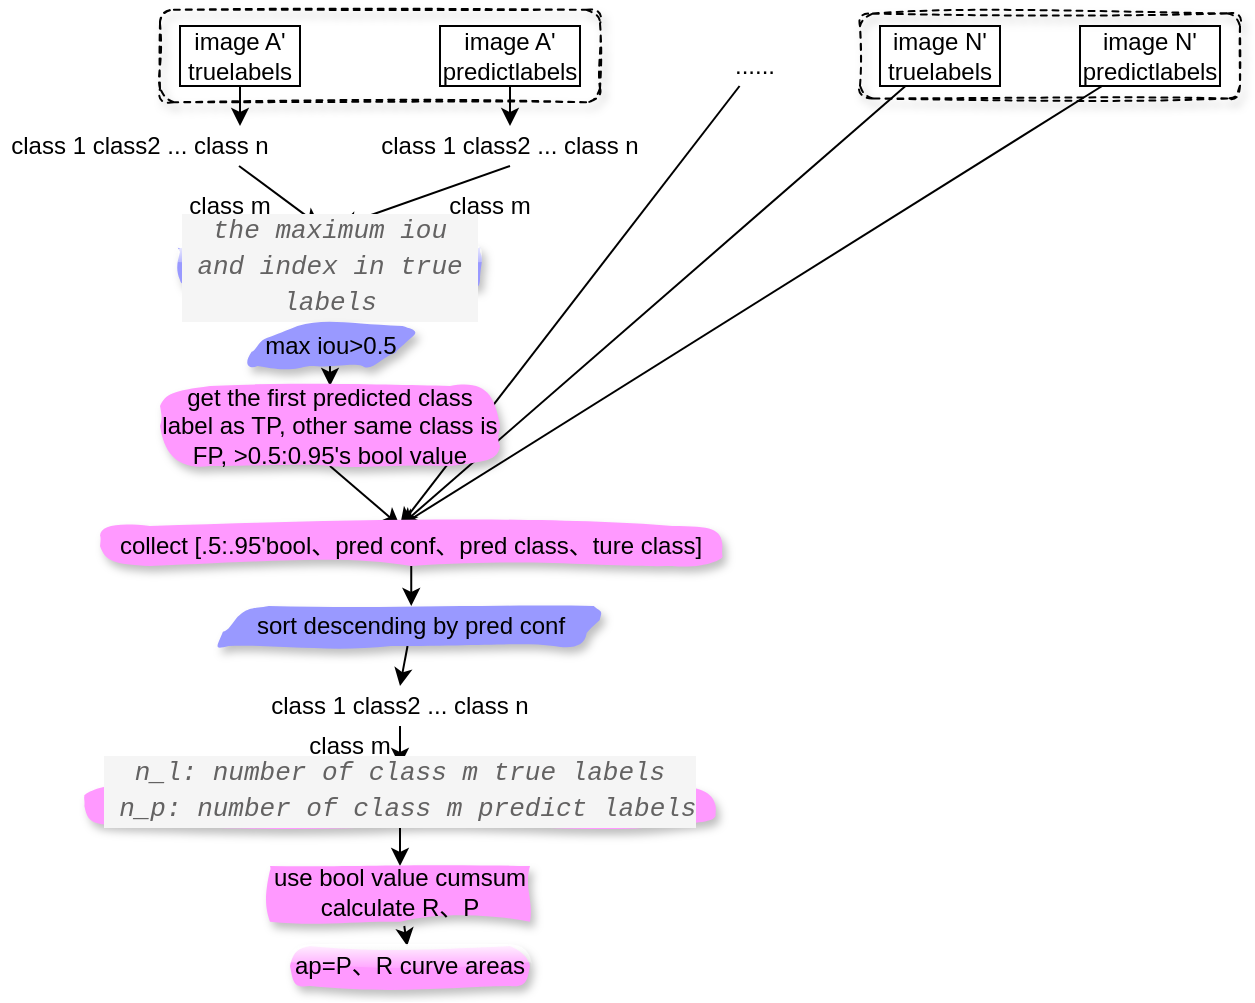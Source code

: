 <mxfile>
    <diagram id="5RPYAf9UDymssBbNiKYn" name="第 1 页">
        <mxGraphModel dx="747" dy="625" grid="1" gridSize="10" guides="1" tooltips="1" connect="1" arrows="1" fold="1" page="1" pageScale="1" pageWidth="850" pageHeight="1100" math="0" shadow="0">
            <root>
                <mxCell id="0"/>
                <mxCell id="1" parent="0"/>
                <mxCell id="2" value="image A' truelabels" style="rounded=0;whiteSpace=wrap;html=1;" vertex="1" parent="1">
                    <mxGeometry x="140" y="80" width="60" height="30" as="geometry"/>
                </mxCell>
                <mxCell id="3" value="image A'&lt;br&gt;predictlabels" style="rounded=0;whiteSpace=wrap;html=1;" vertex="1" parent="1">
                    <mxGeometry x="270" y="80" width="70" height="30" as="geometry"/>
                </mxCell>
                <mxCell id="4" value="" style="endArrow=classic;html=1;" edge="1" parent="1">
                    <mxGeometry width="50" height="50" relative="1" as="geometry">
                        <mxPoint x="170" y="110" as="sourcePoint"/>
                        <mxPoint x="170" y="130" as="targetPoint"/>
                    </mxGeometry>
                </mxCell>
                <mxCell id="7" value="class 1 class2 ... class n" style="text;html=1;strokeColor=none;fillColor=none;align=center;verticalAlign=middle;whiteSpace=wrap;rounded=0;" vertex="1" parent="1">
                    <mxGeometry x="50" y="130" width="140" height="20" as="geometry"/>
                </mxCell>
                <mxCell id="11" value="" style="endArrow=classic;html=1;" edge="1" parent="1">
                    <mxGeometry width="50" height="50" relative="1" as="geometry">
                        <mxPoint x="169.5" y="150" as="sourcePoint"/>
                        <mxPoint x="210" y="180" as="targetPoint"/>
                    </mxGeometry>
                </mxCell>
                <mxCell id="15" style="edgeStyle=none;html=1;exitX=0.5;exitY=1;exitDx=0;exitDy=0;" edge="1" parent="1" source="12">
                    <mxGeometry relative="1" as="geometry">
                        <mxPoint x="220" y="180" as="targetPoint"/>
                    </mxGeometry>
                </mxCell>
                <mxCell id="12" value="class 1 class2 ... class n" style="text;html=1;strokeColor=none;fillColor=none;align=center;verticalAlign=middle;whiteSpace=wrap;rounded=0;" vertex="1" parent="1">
                    <mxGeometry x="235" y="130" width="140" height="20" as="geometry"/>
                </mxCell>
                <mxCell id="14" value="" style="endArrow=classic;html=1;entryX=0.5;entryY=0;entryDx=0;entryDy=0;exitX=0.5;exitY=1;exitDx=0;exitDy=0;" edge="1" parent="1" source="3" target="12">
                    <mxGeometry width="50" height="50" relative="1" as="geometry">
                        <mxPoint x="180" y="120" as="sourcePoint"/>
                        <mxPoint x="180" y="140" as="targetPoint"/>
                    </mxGeometry>
                </mxCell>
                <mxCell id="16" value="class m" style="text;html=1;strokeColor=none;fillColor=none;align=center;verticalAlign=middle;whiteSpace=wrap;rounded=0;" vertex="1" parent="1">
                    <mxGeometry x="140" y="160" width="50" height="20" as="geometry"/>
                </mxCell>
                <mxCell id="18" value="class m" style="text;html=1;strokeColor=none;fillColor=none;align=center;verticalAlign=middle;whiteSpace=wrap;rounded=0;" vertex="1" parent="1">
                    <mxGeometry x="270" y="160" width="50" height="20" as="geometry"/>
                </mxCell>
                <mxCell id="28" style="edgeStyle=none;html=1;" edge="1" parent="1" source="19">
                    <mxGeometry relative="1" as="geometry">
                        <mxPoint x="250" y="330" as="targetPoint"/>
                    </mxGeometry>
                </mxCell>
                <mxCell id="19" value="image N'&lt;br&gt;predictlabels" style="rounded=0;whiteSpace=wrap;html=1;" vertex="1" parent="1">
                    <mxGeometry x="590" y="80" width="70" height="30" as="geometry"/>
                </mxCell>
                <mxCell id="27" style="edgeStyle=none;html=1;" edge="1" parent="1" source="20">
                    <mxGeometry relative="1" as="geometry">
                        <mxPoint x="250" y="330" as="targetPoint"/>
                    </mxGeometry>
                </mxCell>
                <mxCell id="20" value="image N' truelabels" style="rounded=0;whiteSpace=wrap;html=1;" vertex="1" parent="1">
                    <mxGeometry x="490" y="80" width="60" height="30" as="geometry"/>
                </mxCell>
                <mxCell id="29" style="edgeStyle=none;html=1;" edge="1" parent="1" source="21">
                    <mxGeometry relative="1" as="geometry">
                        <mxPoint x="250" y="330" as="targetPoint"/>
                    </mxGeometry>
                </mxCell>
                <mxCell id="21" value="......" style="text;html=1;strokeColor=none;fillColor=none;align=center;verticalAlign=middle;whiteSpace=wrap;rounded=0;" vertex="1" parent="1">
                    <mxGeometry x="375" y="90" width="105" height="20" as="geometry"/>
                </mxCell>
                <mxCell id="24" value="" style="edgeStyle=none;html=1;" edge="1" parent="1" source="22" target="23">
                    <mxGeometry relative="1" as="geometry"/>
                </mxCell>
                <mxCell id="22" value="&lt;div style=&quot;color: rgb(51 , 51 , 51) ; background-color: rgb(245 , 245 , 245) ; font-family: &amp;#34;consolas&amp;#34; , &amp;#34;courier new&amp;#34; , monospace ; font-size: 13px ; line-height: 18px&quot;&gt;&lt;span style=&quot;color: #636262 ; font-style: italic&quot;&gt;the maximum iou and index in true labels&lt;/span&gt;&lt;/div&gt;" style="text;html=1;strokeColor=none;align=center;verticalAlign=middle;whiteSpace=wrap;rounded=1;shadow=1;glass=1;sketch=1;dashed=1;fillStyle=solid;fillColor=#9999FF;" vertex="1" parent="1">
                    <mxGeometry x="140" y="190" width="150" height="20" as="geometry"/>
                </mxCell>
                <mxCell id="25" style="edgeStyle=none;html=1;exitX=0.5;exitY=1;exitDx=0;exitDy=0;" edge="1" parent="1" source="23">
                    <mxGeometry relative="1" as="geometry">
                        <mxPoint x="215" y="260" as="targetPoint"/>
                    </mxGeometry>
                </mxCell>
                <mxCell id="23" value="max iou&amp;gt;0.5" style="shape=parallelogram;perimeter=parallelogramPerimeter;whiteSpace=wrap;html=1;fixedSize=1;rounded=1;shadow=1;dashed=1;strokeColor=none;fillColor=#9999FF;glass=1;sketch=1;fillStyle=solid;" vertex="1" parent="1">
                    <mxGeometry x="168.75" y="230" width="92.5" height="20" as="geometry"/>
                </mxCell>
                <mxCell id="30" style="edgeStyle=none;html=1;exitX=0.5;exitY=1;exitDx=0;exitDy=0;" edge="1" parent="1" source="26">
                    <mxGeometry relative="1" as="geometry">
                        <mxPoint x="250" y="330" as="targetPoint"/>
                    </mxGeometry>
                </mxCell>
                <mxCell id="26" value="get the first predicted class label as TP, other same class is FP, &amp;gt;0.5:0.95's bool value" style="shape=parallelogram;perimeter=parallelogramPerimeter;whiteSpace=wrap;html=1;fixedSize=1;rounded=1;shadow=1;dashed=1;strokeColor=none;glass=1;sketch=1;fillStyle=solid;fillColor=#FF99FF;size=-10;arcSize=50;" vertex="1" parent="1">
                    <mxGeometry x="130" y="260" width="170" height="40" as="geometry"/>
                </mxCell>
                <mxCell id="35" style="edgeStyle=none;html=1;" edge="1" parent="1" source="31">
                    <mxGeometry relative="1" as="geometry">
                        <mxPoint x="255.625" y="370" as="targetPoint"/>
                    </mxGeometry>
                </mxCell>
                <mxCell id="31" value="collect [.5:.95'bool、pred conf、pred class、ture class]" style="shape=parallelogram;perimeter=parallelogramPerimeter;whiteSpace=wrap;html=1;fixedSize=1;rounded=1;shadow=1;dashed=1;strokeColor=none;glass=1;sketch=1;fillStyle=solid;fillColor=#FF99FF;size=-10;arcSize=50;" vertex="1" parent="1">
                    <mxGeometry x="100" y="330" width="311.25" height="20" as="geometry"/>
                </mxCell>
                <mxCell id="32" value="" style="whiteSpace=wrap;html=1;fixedSize=1;rounded=1;shadow=1;glass=1;dashed=1;sketch=1;fillColor=none;" vertex="1" parent="1">
                    <mxGeometry x="130" y="71.88" width="220" height="46.25" as="geometry"/>
                </mxCell>
                <mxCell id="34" value="" style="whiteSpace=wrap;html=1;fixedSize=1;rounded=1;shadow=1;glass=1;dashed=1;sketch=1;fillColor=none;" vertex="1" parent="1">
                    <mxGeometry x="480" y="73.75" width="190" height="42.5" as="geometry"/>
                </mxCell>
                <mxCell id="37" style="edgeStyle=none;html=1;" edge="1" parent="1" source="36">
                    <mxGeometry relative="1" as="geometry">
                        <mxPoint x="250" y="410" as="targetPoint"/>
                    </mxGeometry>
                </mxCell>
                <mxCell id="36" value="sort&amp;nbsp;descending by pred conf" style="shape=parallelogram;perimeter=parallelogramPerimeter;whiteSpace=wrap;html=1;fixedSize=1;rounded=1;shadow=1;dashed=1;strokeColor=none;fillColor=#9999FF;glass=1;sketch=1;fillStyle=solid;" vertex="1" parent="1">
                    <mxGeometry x="154.38" y="370" width="202.5" height="20" as="geometry"/>
                </mxCell>
                <mxCell id="39" style="edgeStyle=none;html=1;" edge="1" parent="1" source="38">
                    <mxGeometry relative="1" as="geometry">
                        <mxPoint x="250" y="450" as="targetPoint"/>
                    </mxGeometry>
                </mxCell>
                <mxCell id="38" value="class 1 class2 ... class n" style="text;html=1;strokeColor=none;fillColor=none;align=center;verticalAlign=middle;whiteSpace=wrap;rounded=0;" vertex="1" parent="1">
                    <mxGeometry x="180" y="410" width="140" height="20" as="geometry"/>
                </mxCell>
                <mxCell id="40" value="class m" style="text;html=1;strokeColor=none;fillColor=none;align=center;verticalAlign=middle;whiteSpace=wrap;rounded=0;" vertex="1" parent="1">
                    <mxGeometry x="200" y="430" width="50" height="20" as="geometry"/>
                </mxCell>
                <mxCell id="43" value="" style="edgeStyle=none;html=1;" edge="1" parent="1" source="41">
                    <mxGeometry relative="1" as="geometry">
                        <mxPoint x="250" y="500" as="targetPoint"/>
                    </mxGeometry>
                </mxCell>
                <mxCell id="41" value="&lt;div style=&quot;color: rgb(51 , 51 , 51) ; background-color: rgb(245 , 245 , 245) ; font-family: &amp;#34;consolas&amp;#34; , &amp;#34;courier new&amp;#34; , monospace ; font-size: 13px ; line-height: 18px&quot;&gt;&lt;span style=&quot;color: #636262 ; font-style: italic&quot;&gt;n_l: number of class m true labels&lt;/span&gt;&lt;/div&gt;&lt;div style=&quot;color: rgb(51 , 51 , 51) ; background-color: rgb(245 , 245 , 245) ; font-family: &amp;#34;consolas&amp;#34; , &amp;#34;courier new&amp;#34; , monospace ; font-size: 13px ; line-height: 18px&quot;&gt;&lt;span style=&quot;color: #636262 ; font-style: italic&quot;&gt;&amp;nbsp;n_p:&amp;nbsp;&lt;/span&gt;&lt;span style=&quot;color: rgb(99 , 98 , 98) ; font-style: italic&quot;&gt;number of class m predict labels&lt;/span&gt;&lt;/div&gt;&lt;div&gt;&lt;span style=&quot;color: rgb(99 , 98 , 98) ; font-style: italic&quot;&gt;&lt;br&gt;&lt;/span&gt;&lt;/div&gt;" style="shape=parallelogram;perimeter=parallelogramPerimeter;whiteSpace=wrap;html=1;fixedSize=1;rounded=1;shadow=1;dashed=1;strokeColor=none;glass=1;sketch=1;fillStyle=solid;fillColor=#FF99FF;size=-10;arcSize=50;" vertex="1" parent="1">
                    <mxGeometry x="92.19" y="460" width="315.62" height="20" as="geometry"/>
                </mxCell>
                <mxCell id="45" value="" style="edgeStyle=none;html=1;" edge="1" parent="1" source="42" target="44">
                    <mxGeometry relative="1" as="geometry"/>
                </mxCell>
                <mxCell id="42" value="use bool value cumsum calculate R、P" style="shape=document;whiteSpace=wrap;html=1;boundedLbl=1;rounded=1;shadow=1;dashed=1;strokeColor=none;fillColor=#FF99FF;glass=1;arcSize=50;sketch=1;fillStyle=solid;size=0.143;" vertex="1" parent="1">
                    <mxGeometry x="185" y="500" width="130" height="30" as="geometry"/>
                </mxCell>
                <mxCell id="44" value="ap=P、R curve areas" style="rounded=1;whiteSpace=wrap;html=1;shadow=1;dashed=1;strokeColor=none;glass=1;arcSize=50;sketch=1;fillStyle=solid;fillColor=#FF99FF;" vertex="1" parent="1">
                    <mxGeometry x="195" y="540" width="120" height="20" as="geometry"/>
                </mxCell>
            </root>
        </mxGraphModel>
    </diagram>
</mxfile>